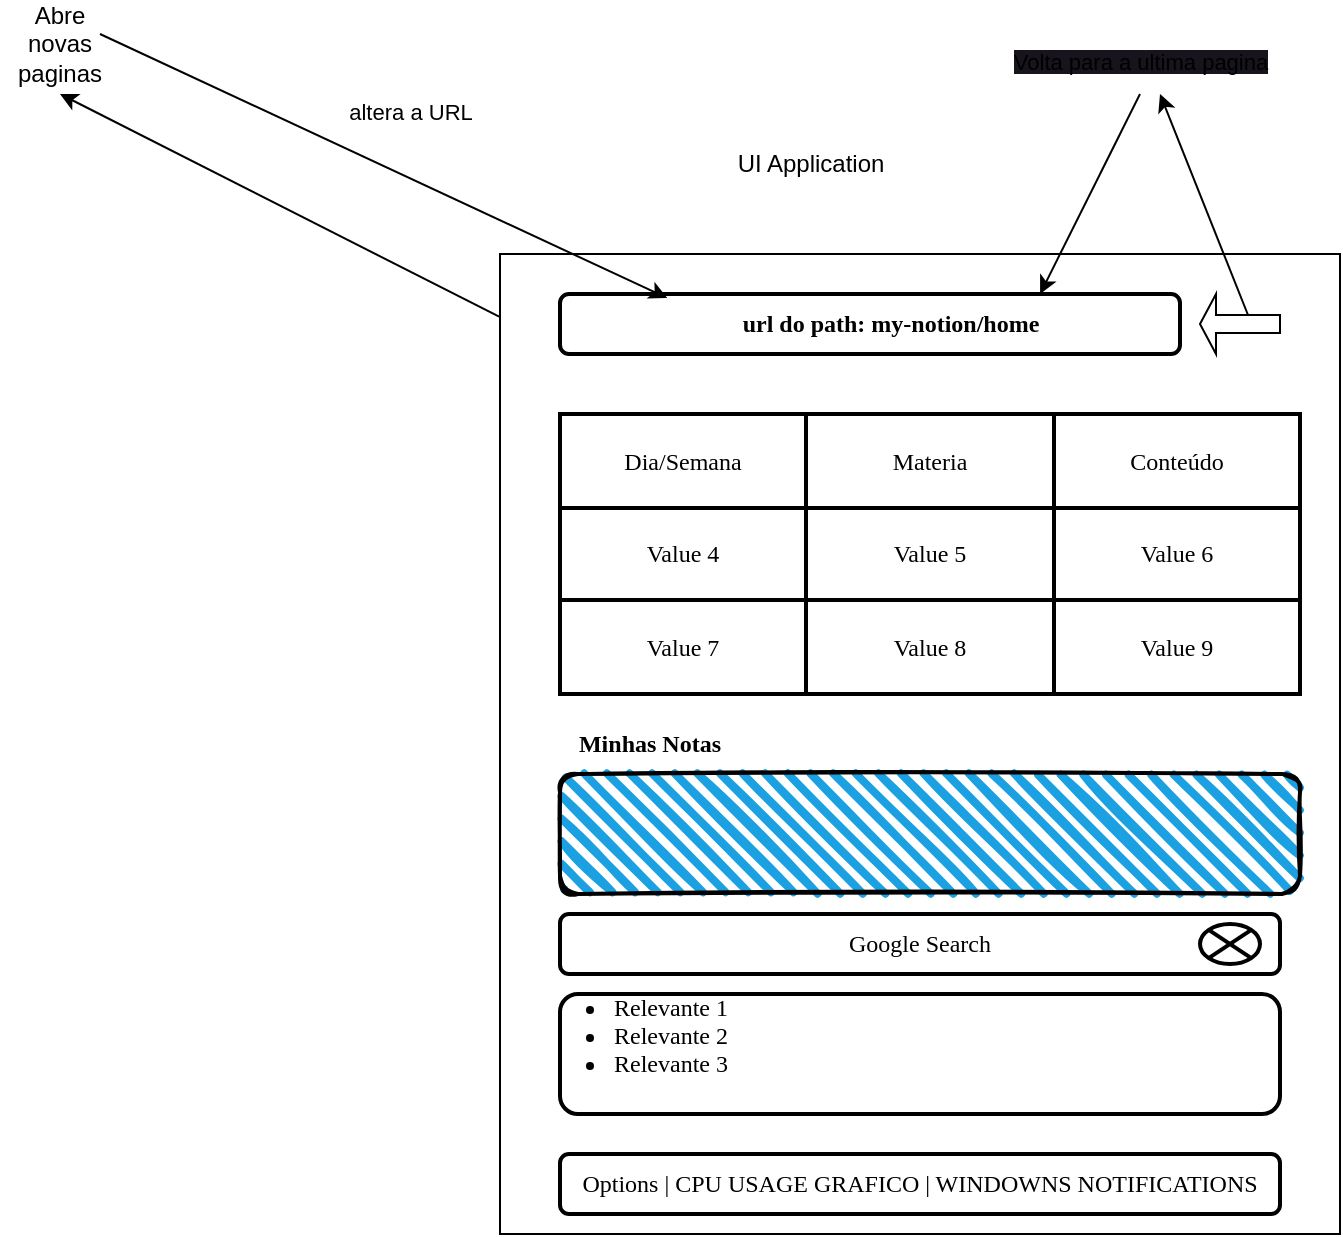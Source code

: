 <mxfile>
    <diagram id="b6GybXbojW94gQtkb4vK" name="Página-1">
        <mxGraphModel dx="1239" dy="681" grid="1" gridSize="10" guides="1" tooltips="1" connect="1" arrows="1" fold="1" page="1" pageScale="1" pageWidth="850" pageHeight="1100" math="0" shadow="0">
            <root>
                <mxCell id="0"/>
                <mxCell id="1" parent="0"/>
                <mxCell id="2" value="" style="rounded=0;whiteSpace=wrap;html=1;" parent="1" vertex="1">
                    <mxGeometry x="300" y="160" width="420" height="490" as="geometry"/>
                </mxCell>
                <mxCell id="3" value="UI Application" style="text;html=1;align=center;verticalAlign=middle;resizable=0;points=[];autosize=1;strokeColor=none;fillColor=none;strokeWidth=5;" parent="1" vertex="1">
                    <mxGeometry x="405" y="100" width="100" height="30" as="geometry"/>
                </mxCell>
                <mxCell id="4" value="" style="rounded=1;whiteSpace=wrap;html=1;strokeWidth=2;" parent="1" vertex="1">
                    <mxGeometry x="330" y="180" width="310" height="30" as="geometry"/>
                </mxCell>
                <mxCell id="5" value="&lt;pre&gt;&lt;b&gt;&lt;font face=&quot;Comic Sans MS&quot;&gt;url do path: my-notion/home&lt;/font&gt;&lt;/b&gt;&lt;/pre&gt;" style="text;html=1;align=center;verticalAlign=middle;resizable=0;points=[];autosize=1;strokeColor=none;fillColor=none;strokeWidth=12;" parent="1" vertex="1">
                    <mxGeometry x="400" y="170" width="190" height="50" as="geometry"/>
                </mxCell>
                <mxCell id="37" style="edgeStyle=none;html=1;exitX=-0.001;exitY=0.064;exitDx=0;exitDy=0;exitPerimeter=0;" parent="1" source="2" edge="1">
                    <mxGeometry relative="1" as="geometry">
                        <mxPoint x="80" y="80" as="targetPoint"/>
                        <mxPoint x="190.0" y="293.125" as="sourcePoint"/>
                    </mxGeometry>
                </mxCell>
                <mxCell id="9" value="" style="childLayout=tableLayout;recursiveResize=0;shadow=0;fillColor=none;strokeWidth=2;fontFamily=Comic Sans MS;" parent="1" vertex="1">
                    <mxGeometry x="330" y="240" width="370" height="140" as="geometry"/>
                </mxCell>
                <mxCell id="10" value="" style="shape=tableRow;horizontal=0;startSize=0;swimlaneHead=0;swimlaneBody=0;top=0;left=0;bottom=0;right=0;dropTarget=0;collapsible=0;recursiveResize=0;expand=0;fontStyle=0;fillColor=none;strokeColor=inherit;strokeWidth=2;fontFamily=Comic Sans MS;" parent="9" vertex="1">
                    <mxGeometry width="370" height="47" as="geometry"/>
                </mxCell>
                <mxCell id="11" value="Dia/Semana" style="connectable=0;recursiveResize=0;strokeColor=inherit;fillColor=none;align=center;whiteSpace=wrap;html=1;strokeWidth=2;fontFamily=Comic Sans MS;" parent="10" vertex="1">
                    <mxGeometry width="123" height="47" as="geometry">
                        <mxRectangle width="123" height="47" as="alternateBounds"/>
                    </mxGeometry>
                </mxCell>
                <mxCell id="12" value="Materia" style="connectable=0;recursiveResize=0;strokeColor=inherit;fillColor=none;align=center;whiteSpace=wrap;html=1;strokeWidth=2;fontFamily=Comic Sans MS;" parent="10" vertex="1">
                    <mxGeometry x="123" width="124" height="47" as="geometry">
                        <mxRectangle width="124" height="47" as="alternateBounds"/>
                    </mxGeometry>
                </mxCell>
                <mxCell id="13" value="Conteúdo" style="connectable=0;recursiveResize=0;strokeColor=inherit;fillColor=none;align=center;whiteSpace=wrap;html=1;strokeWidth=2;fontFamily=Comic Sans MS;" parent="10" vertex="1">
                    <mxGeometry x="247" width="123" height="47" as="geometry">
                        <mxRectangle width="123" height="47" as="alternateBounds"/>
                    </mxGeometry>
                </mxCell>
                <mxCell id="14" style="shape=tableRow;horizontal=0;startSize=0;swimlaneHead=0;swimlaneBody=0;top=0;left=0;bottom=0;right=0;dropTarget=0;collapsible=0;recursiveResize=0;expand=0;fontStyle=0;fillColor=none;strokeColor=inherit;strokeWidth=2;fontFamily=Comic Sans MS;" parent="9" vertex="1">
                    <mxGeometry y="47" width="370" height="46" as="geometry"/>
                </mxCell>
                <mxCell id="15" value="Value 4" style="connectable=0;recursiveResize=0;strokeColor=inherit;fillColor=none;align=center;whiteSpace=wrap;html=1;strokeWidth=2;fontFamily=Comic Sans MS;" parent="14" vertex="1">
                    <mxGeometry width="123" height="46" as="geometry">
                        <mxRectangle width="123" height="46" as="alternateBounds"/>
                    </mxGeometry>
                </mxCell>
                <mxCell id="16" value="Value 5" style="connectable=0;recursiveResize=0;strokeColor=inherit;fillColor=none;align=center;whiteSpace=wrap;html=1;strokeWidth=2;fontFamily=Comic Sans MS;" parent="14" vertex="1">
                    <mxGeometry x="123" width="124" height="46" as="geometry">
                        <mxRectangle width="124" height="46" as="alternateBounds"/>
                    </mxGeometry>
                </mxCell>
                <mxCell id="17" value="Value 6" style="connectable=0;recursiveResize=0;strokeColor=inherit;fillColor=none;align=center;whiteSpace=wrap;html=1;strokeWidth=2;fontFamily=Comic Sans MS;" parent="14" vertex="1">
                    <mxGeometry x="247" width="123" height="46" as="geometry">
                        <mxRectangle width="123" height="46" as="alternateBounds"/>
                    </mxGeometry>
                </mxCell>
                <mxCell id="18" style="shape=tableRow;horizontal=0;startSize=0;swimlaneHead=0;swimlaneBody=0;top=0;left=0;bottom=0;right=0;dropTarget=0;collapsible=0;recursiveResize=0;expand=0;fontStyle=0;fillColor=none;strokeColor=inherit;strokeWidth=2;fontFamily=Comic Sans MS;" parent="9" vertex="1">
                    <mxGeometry y="93" width="370" height="47" as="geometry"/>
                </mxCell>
                <mxCell id="19" value="Value 7" style="connectable=0;recursiveResize=0;strokeColor=inherit;fillColor=none;align=center;whiteSpace=wrap;html=1;strokeWidth=2;fontFamily=Comic Sans MS;" parent="18" vertex="1">
                    <mxGeometry width="123" height="47" as="geometry">
                        <mxRectangle width="123" height="47" as="alternateBounds"/>
                    </mxGeometry>
                </mxCell>
                <mxCell id="20" value="Value 8" style="connectable=0;recursiveResize=0;strokeColor=inherit;fillColor=none;align=center;whiteSpace=wrap;html=1;strokeWidth=2;fontFamily=Comic Sans MS;" parent="18" vertex="1">
                    <mxGeometry x="123" width="124" height="47" as="geometry">
                        <mxRectangle width="124" height="47" as="alternateBounds"/>
                    </mxGeometry>
                </mxCell>
                <mxCell id="21" value="Value 9" style="connectable=0;recursiveResize=0;strokeColor=inherit;fillColor=none;align=center;whiteSpace=wrap;html=1;strokeWidth=2;fontFamily=Comic Sans MS;" parent="18" vertex="1">
                    <mxGeometry x="247" width="123" height="47" as="geometry">
                        <mxRectangle width="123" height="47" as="alternateBounds"/>
                    </mxGeometry>
                </mxCell>
                <mxCell id="22" value="Minhas Notas" style="text;html=1;strokeColor=none;fillColor=none;align=center;verticalAlign=middle;whiteSpace=wrap;rounded=0;strokeWidth=2;fontFamily=Comic Sans MS;fontStyle=1" parent="1" vertex="1">
                    <mxGeometry x="310" y="390" width="130" height="30" as="geometry"/>
                </mxCell>
                <mxCell id="23" value="" style="rounded=1;whiteSpace=wrap;html=1;strokeWidth=2;fillWeight=4;hachureGap=8;hachureAngle=45;fillColor=#1ba1e2;sketch=1;fontFamily=Comic Sans MS;" parent="1" vertex="1">
                    <mxGeometry x="330" y="420" width="370" height="60" as="geometry"/>
                </mxCell>
                <mxCell id="24" value="Options | CPU USAGE GRAFICO | WINDOWNS NOTIFICATIONS" style="rounded=1;whiteSpace=wrap;html=1;strokeWidth=2;fontFamily=Comic Sans MS;" parent="1" vertex="1">
                    <mxGeometry x="330" y="610" width="360" height="30" as="geometry"/>
                </mxCell>
                <mxCell id="27" value="Google Search" style="rounded=1;whiteSpace=wrap;html=1;strokeWidth=2;fontFamily=Comic Sans MS;" parent="1" vertex="1">
                    <mxGeometry x="330" y="490" width="360" height="30" as="geometry"/>
                </mxCell>
                <mxCell id="32" value="" style="rounded=1;whiteSpace=wrap;html=1;strokeWidth=2;fontFamily=Comic Sans MS;" parent="1" vertex="1">
                    <mxGeometry x="330" y="530" width="360" height="60" as="geometry"/>
                </mxCell>
                <mxCell id="33" value="&lt;ul&gt;&lt;li&gt;Relevante 1&lt;/li&gt;&lt;li&gt;Relevante 2&lt;/li&gt;&lt;li&gt;Relevante 3&lt;/li&gt;&lt;/ul&gt;" style="text;strokeColor=none;fillColor=none;html=1;whiteSpace=wrap;verticalAlign=middle;overflow=hidden;strokeWidth=2;fontFamily=Comic Sans MS;" parent="1" vertex="1">
                    <mxGeometry x="315" y="515" width="235" height="70" as="geometry"/>
                </mxCell>
                <mxCell id="36" value="" style="shape=sumEllipse;perimeter=ellipsePerimeter;whiteSpace=wrap;html=1;backgroundOutline=1;strokeWidth=2;fontFamily=Comic Sans MS;labelBackgroundColor=#CC0000;labelBorderColor=#CC0000;" parent="1" vertex="1">
                    <mxGeometry x="650" y="495" width="30" height="20" as="geometry"/>
                </mxCell>
                <mxCell id="39" value="altera a URL" style="edgeStyle=none;html=1;entryX=0.173;entryY=0.067;entryDx=0;entryDy=0;entryPerimeter=0;" parent="1" target="4" edge="1">
                    <mxGeometry x="-0.001" y="30" relative="1" as="geometry">
                        <mxPoint x="100" y="50" as="sourcePoint"/>
                        <Array as="points"/>
                        <mxPoint as="offset"/>
                    </mxGeometry>
                </mxCell>
                <mxCell id="38" value="Abre novas paginas" style="text;html=1;strokeColor=none;fillColor=none;align=center;verticalAlign=middle;whiteSpace=wrap;rounded=0;" parent="1" vertex="1">
                    <mxGeometry x="50" y="40" width="60" height="30" as="geometry"/>
                </mxCell>
                <mxCell id="44" value="" style="edgeStyle=none;html=1;exitX=0;exitY=0;exitDx=16;exitDy=19.5;exitPerimeter=0;" parent="1" source="41" edge="1">
                    <mxGeometry relative="1" as="geometry">
                        <mxPoint x="630" y="80" as="targetPoint"/>
                    </mxGeometry>
                </mxCell>
                <mxCell id="41" value="" style="shape=singleArrow;direction=west;whiteSpace=wrap;html=1;" parent="1" vertex="1">
                    <mxGeometry x="650" y="180" width="40" height="30" as="geometry"/>
                </mxCell>
                <mxCell id="46" style="edgeStyle=none;html=1;exitX=0.5;exitY=1;exitDx=0;exitDy=0;entryX=0.895;entryY=0.2;entryDx=0;entryDy=0;entryPerimeter=0;" parent="1" source="45" target="5" edge="1">
                    <mxGeometry relative="1" as="geometry"/>
                </mxCell>
                <mxCell id="45" value="&lt;span style=&quot;font-size: 11px; font-weight: 400; background-color: rgb(24, 20, 29);&quot;&gt;Volta para a ultima pagina&lt;/span&gt;" style="text;strokeColor=none;fillColor=none;html=1;fontSize=24;fontStyle=1;verticalAlign=middle;align=center;" parent="1" vertex="1">
                    <mxGeometry x="570" y="40" width="100" height="40" as="geometry"/>
                </mxCell>
            </root>
        </mxGraphModel>
    </diagram>
</mxfile>